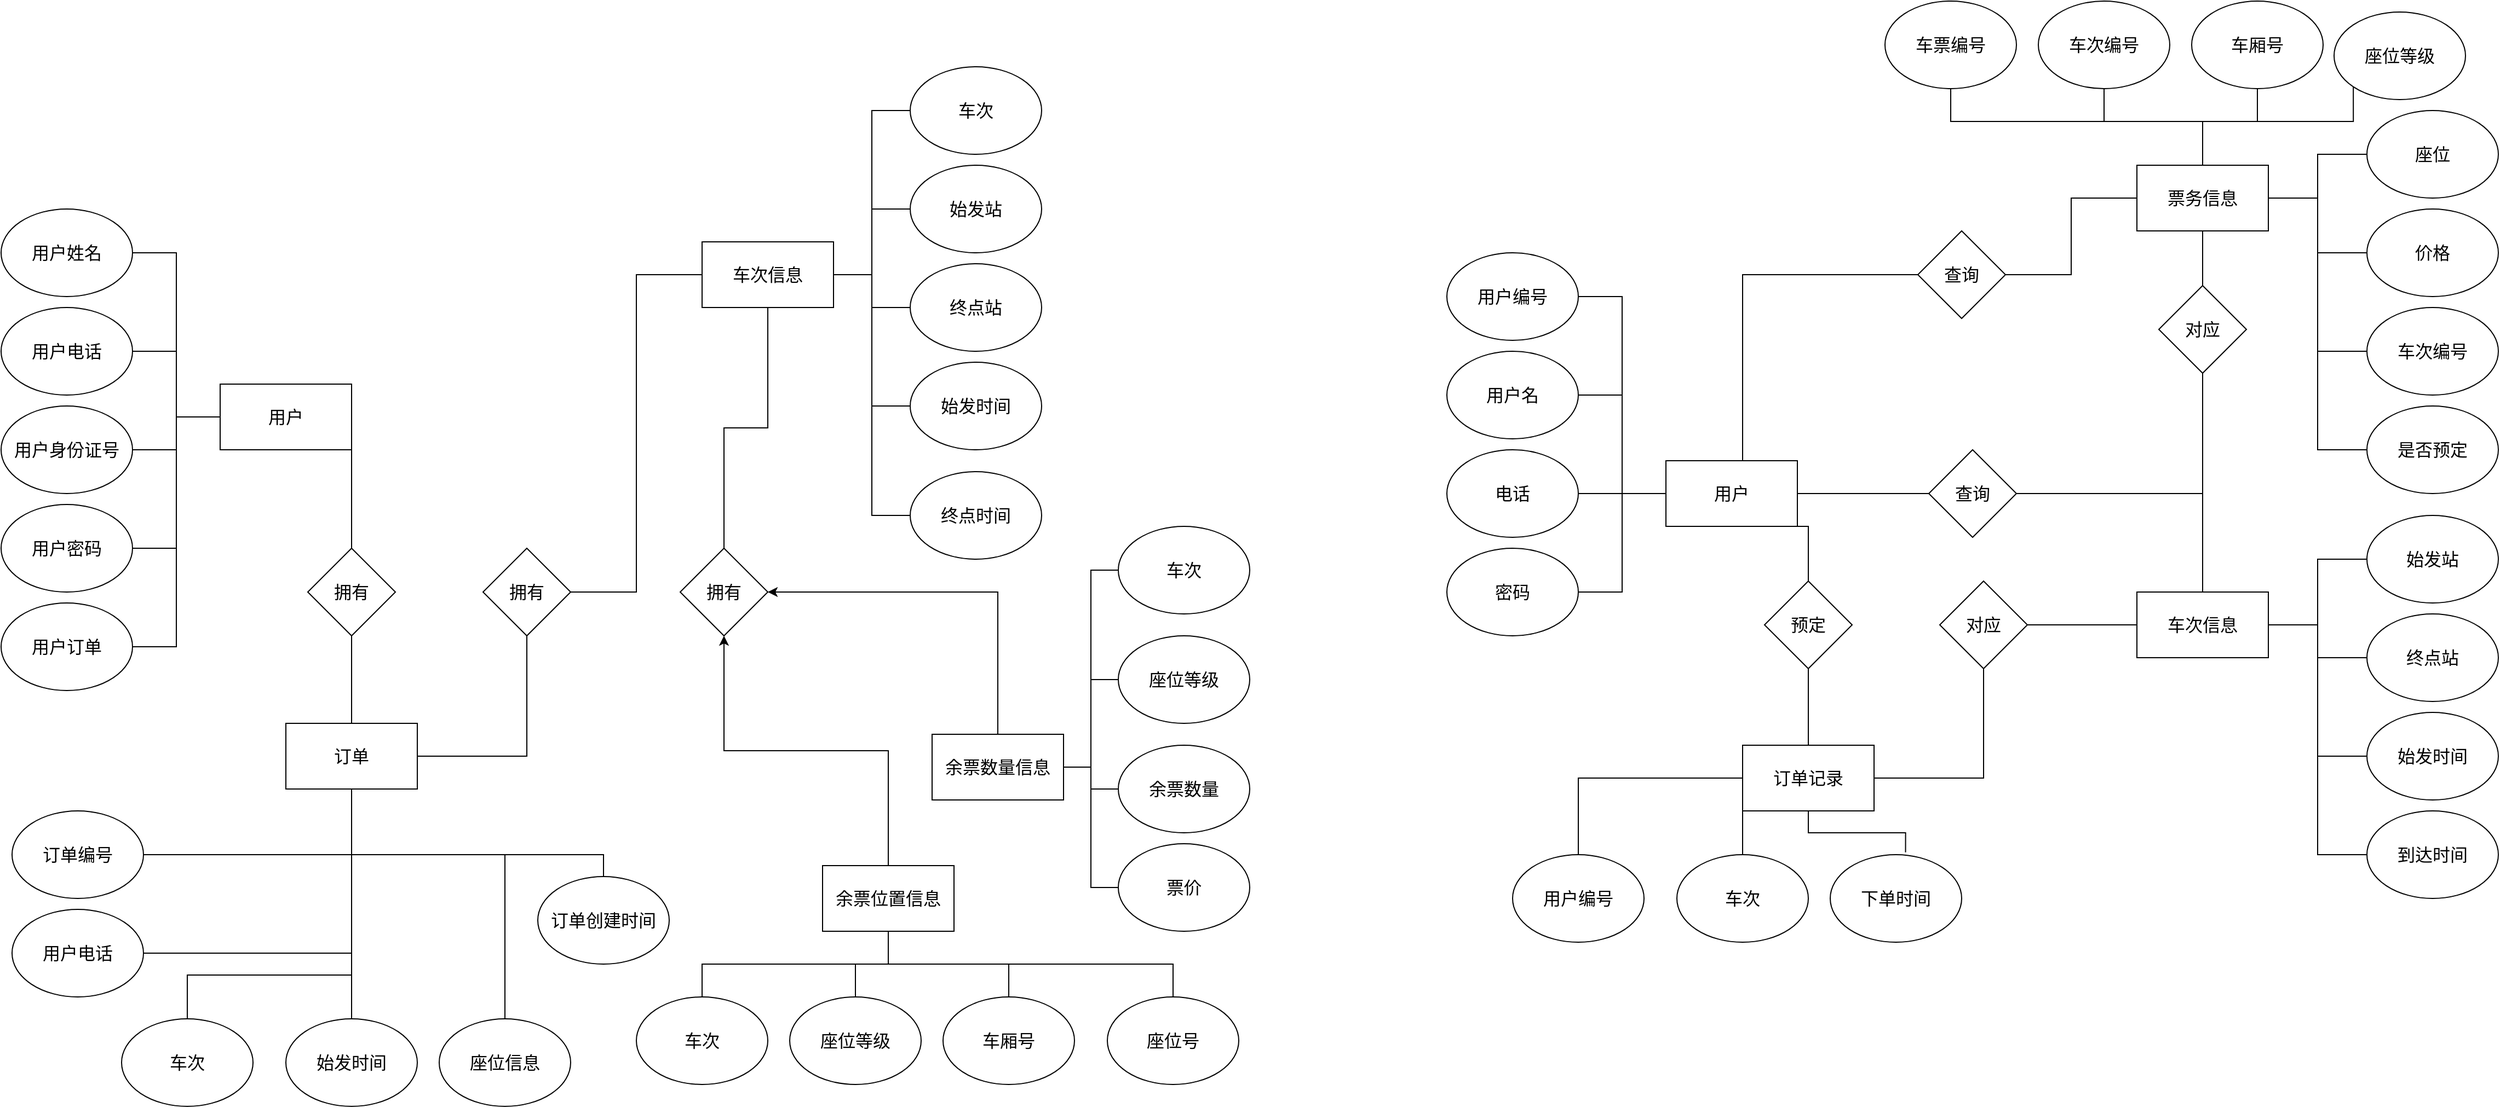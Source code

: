<mxfile version="20.4.2" type="github">
  <diagram id="R2lEEEUBdFMjLlhIrx00" name="Page-1">
    <mxGraphModel dx="1673" dy="1931" grid="1" gridSize="10" guides="1" tooltips="1" connect="1" arrows="1" fold="1" page="1" pageScale="1" pageWidth="850" pageHeight="1100" math="0" shadow="0" extFonts="Permanent Marker^https://fonts.googleapis.com/css?family=Permanent+Marker">
      <root>
        <mxCell id="0" />
        <mxCell id="1" parent="0" />
        <mxCell id="SA7tYLyuMvEPq6KlVRxl-7" style="edgeStyle=orthogonalEdgeStyle;rounded=0;orthogonalLoop=1;jettySize=auto;html=1;exitX=0;exitY=0.5;exitDx=0;exitDy=0;entryX=1;entryY=0.5;entryDx=0;entryDy=0;fontSize=16;endArrow=none;endFill=0;" edge="1" parent="1" source="SA7tYLyuMvEPq6KlVRxl-1" target="SA7tYLyuMvEPq6KlVRxl-2">
          <mxGeometry relative="1" as="geometry" />
        </mxCell>
        <mxCell id="SA7tYLyuMvEPq6KlVRxl-9" style="edgeStyle=orthogonalEdgeStyle;rounded=0;orthogonalLoop=1;jettySize=auto;html=1;entryX=1;entryY=0.5;entryDx=0;entryDy=0;fontSize=16;endArrow=none;endFill=0;" edge="1" parent="1" source="SA7tYLyuMvEPq6KlVRxl-1" target="SA7tYLyuMvEPq6KlVRxl-5">
          <mxGeometry relative="1" as="geometry" />
        </mxCell>
        <mxCell id="SA7tYLyuMvEPq6KlVRxl-10" style="edgeStyle=orthogonalEdgeStyle;rounded=0;orthogonalLoop=1;jettySize=auto;html=1;entryX=1;entryY=0.5;entryDx=0;entryDy=0;fontSize=16;endArrow=none;endFill=0;" edge="1" parent="1" source="SA7tYLyuMvEPq6KlVRxl-1" target="SA7tYLyuMvEPq6KlVRxl-4">
          <mxGeometry relative="1" as="geometry" />
        </mxCell>
        <mxCell id="SA7tYLyuMvEPq6KlVRxl-11" style="edgeStyle=orthogonalEdgeStyle;rounded=0;orthogonalLoop=1;jettySize=auto;html=1;entryX=1;entryY=0.5;entryDx=0;entryDy=0;fontSize=16;endArrow=none;endFill=0;" edge="1" parent="1" source="SA7tYLyuMvEPq6KlVRxl-1" target="SA7tYLyuMvEPq6KlVRxl-6">
          <mxGeometry relative="1" as="geometry" />
        </mxCell>
        <mxCell id="SA7tYLyuMvEPq6KlVRxl-12" style="edgeStyle=orthogonalEdgeStyle;rounded=0;orthogonalLoop=1;jettySize=auto;html=1;entryX=1;entryY=0.5;entryDx=0;entryDy=0;fontSize=16;endArrow=none;endFill=0;" edge="1" parent="1" source="SA7tYLyuMvEPq6KlVRxl-1" target="SA7tYLyuMvEPq6KlVRxl-3">
          <mxGeometry relative="1" as="geometry" />
        </mxCell>
        <mxCell id="SA7tYLyuMvEPq6KlVRxl-1" value="&lt;font style=&quot;font-size: 16px;&quot;&gt;用户&lt;/font&gt;" style="rounded=0;whiteSpace=wrap;html=1;" vertex="1" parent="1">
          <mxGeometry x="240" y="200" width="120" height="60" as="geometry" />
        </mxCell>
        <mxCell id="SA7tYLyuMvEPq6KlVRxl-2" value="用户姓名" style="ellipse;whiteSpace=wrap;html=1;fontSize=16;" vertex="1" parent="1">
          <mxGeometry x="40" y="40" width="120" height="80" as="geometry" />
        </mxCell>
        <mxCell id="SA7tYLyuMvEPq6KlVRxl-3" value="用户订单" style="ellipse;whiteSpace=wrap;html=1;fontSize=16;" vertex="1" parent="1">
          <mxGeometry x="40" y="400" width="120" height="80" as="geometry" />
        </mxCell>
        <mxCell id="SA7tYLyuMvEPq6KlVRxl-4" value="用户电话" style="ellipse;whiteSpace=wrap;html=1;fontSize=16;" vertex="1" parent="1">
          <mxGeometry x="40" y="130" width="120" height="80" as="geometry" />
        </mxCell>
        <mxCell id="SA7tYLyuMvEPq6KlVRxl-5" value="用户身份证号" style="ellipse;whiteSpace=wrap;html=1;fontSize=16;" vertex="1" parent="1">
          <mxGeometry x="40" y="220" width="120" height="80" as="geometry" />
        </mxCell>
        <mxCell id="SA7tYLyuMvEPq6KlVRxl-6" value="用户密码" style="ellipse;whiteSpace=wrap;html=1;fontSize=16;" vertex="1" parent="1">
          <mxGeometry x="40" y="310" width="120" height="80" as="geometry" />
        </mxCell>
        <mxCell id="SA7tYLyuMvEPq6KlVRxl-32" style="edgeStyle=orthogonalEdgeStyle;rounded=0;orthogonalLoop=1;jettySize=auto;html=1;entryX=0;entryY=0.5;entryDx=0;entryDy=0;fontSize=16;endArrow=none;endFill=0;" edge="1" parent="1" source="SA7tYLyuMvEPq6KlVRxl-18" target="SA7tYLyuMvEPq6KlVRxl-19">
          <mxGeometry relative="1" as="geometry" />
        </mxCell>
        <mxCell id="SA7tYLyuMvEPq6KlVRxl-33" style="edgeStyle=orthogonalEdgeStyle;rounded=0;orthogonalLoop=1;jettySize=auto;html=1;fontSize=16;endArrow=none;endFill=0;" edge="1" parent="1" source="SA7tYLyuMvEPq6KlVRxl-18" target="SA7tYLyuMvEPq6KlVRxl-22">
          <mxGeometry relative="1" as="geometry" />
        </mxCell>
        <mxCell id="SA7tYLyuMvEPq6KlVRxl-34" style="edgeStyle=orthogonalEdgeStyle;rounded=0;orthogonalLoop=1;jettySize=auto;html=1;entryX=0;entryY=0.5;entryDx=0;entryDy=0;fontSize=16;endArrow=none;endFill=0;" edge="1" parent="1" source="SA7tYLyuMvEPq6KlVRxl-18" target="SA7tYLyuMvEPq6KlVRxl-23">
          <mxGeometry relative="1" as="geometry" />
        </mxCell>
        <mxCell id="SA7tYLyuMvEPq6KlVRxl-35" style="edgeStyle=orthogonalEdgeStyle;rounded=0;orthogonalLoop=1;jettySize=auto;html=1;entryX=0;entryY=0.5;entryDx=0;entryDy=0;fontSize=16;endArrow=none;endFill=0;" edge="1" parent="1" source="SA7tYLyuMvEPq6KlVRxl-18" target="SA7tYLyuMvEPq6KlVRxl-20">
          <mxGeometry relative="1" as="geometry" />
        </mxCell>
        <mxCell id="SA7tYLyuMvEPq6KlVRxl-36" style="edgeStyle=orthogonalEdgeStyle;rounded=0;orthogonalLoop=1;jettySize=auto;html=1;entryX=0;entryY=0.5;entryDx=0;entryDy=0;fontSize=16;endArrow=none;endFill=0;" edge="1" parent="1" source="SA7tYLyuMvEPq6KlVRxl-18" target="SA7tYLyuMvEPq6KlVRxl-25">
          <mxGeometry relative="1" as="geometry" />
        </mxCell>
        <mxCell id="SA7tYLyuMvEPq6KlVRxl-18" value="&lt;span style=&quot;font-size: 16px;&quot;&gt;车次信息&lt;/span&gt;" style="rounded=0;whiteSpace=wrap;html=1;" vertex="1" parent="1">
          <mxGeometry x="680" y="70" width="120" height="60" as="geometry" />
        </mxCell>
        <mxCell id="SA7tYLyuMvEPq6KlVRxl-19" value="车次" style="ellipse;whiteSpace=wrap;html=1;fontSize=16;" vertex="1" parent="1">
          <mxGeometry x="870" y="-90" width="120" height="80" as="geometry" />
        </mxCell>
        <mxCell id="SA7tYLyuMvEPq6KlVRxl-20" value="始发时间" style="ellipse;whiteSpace=wrap;html=1;fontSize=16;" vertex="1" parent="1">
          <mxGeometry x="870" y="180" width="120" height="80" as="geometry" />
        </mxCell>
        <mxCell id="SA7tYLyuMvEPq6KlVRxl-22" value="始发站" style="ellipse;whiteSpace=wrap;html=1;fontSize=16;" vertex="1" parent="1">
          <mxGeometry x="870" width="120" height="80" as="geometry" />
        </mxCell>
        <mxCell id="SA7tYLyuMvEPq6KlVRxl-23" value="终点站" style="ellipse;whiteSpace=wrap;html=1;fontSize=16;" vertex="1" parent="1">
          <mxGeometry x="870" y="90" width="120" height="80" as="geometry" />
        </mxCell>
        <mxCell id="SA7tYLyuMvEPq6KlVRxl-40" style="edgeStyle=orthogonalEdgeStyle;rounded=0;orthogonalLoop=1;jettySize=auto;html=1;exitX=0.5;exitY=1;exitDx=0;exitDy=0;entryX=1;entryY=0.5;entryDx=0;entryDy=0;fontSize=16;endArrow=none;endFill=0;" edge="1" parent="1" source="SA7tYLyuMvEPq6KlVRxl-24" target="SA7tYLyuMvEPq6KlVRxl-26">
          <mxGeometry relative="1" as="geometry">
            <Array as="points">
              <mxPoint x="360" y="630" />
            </Array>
          </mxGeometry>
        </mxCell>
        <mxCell id="SA7tYLyuMvEPq6KlVRxl-42" style="edgeStyle=orthogonalEdgeStyle;rounded=0;orthogonalLoop=1;jettySize=auto;html=1;entryX=1;entryY=0.5;entryDx=0;entryDy=0;fontSize=16;endArrow=none;endFill=0;" edge="1" parent="1" source="SA7tYLyuMvEPq6KlVRxl-24" target="SA7tYLyuMvEPq6KlVRxl-37">
          <mxGeometry relative="1" as="geometry">
            <Array as="points">
              <mxPoint x="360" y="720" />
            </Array>
          </mxGeometry>
        </mxCell>
        <mxCell id="SA7tYLyuMvEPq6KlVRxl-43" style="edgeStyle=orthogonalEdgeStyle;rounded=0;orthogonalLoop=1;jettySize=auto;html=1;entryX=0.5;entryY=0;entryDx=0;entryDy=0;fontSize=16;endArrow=none;endFill=0;" edge="1" parent="1" source="SA7tYLyuMvEPq6KlVRxl-24" target="SA7tYLyuMvEPq6KlVRxl-38">
          <mxGeometry relative="1" as="geometry">
            <Array as="points">
              <mxPoint x="360" y="740" />
              <mxPoint x="210" y="740" />
            </Array>
          </mxGeometry>
        </mxCell>
        <mxCell id="SA7tYLyuMvEPq6KlVRxl-44" style="edgeStyle=orthogonalEdgeStyle;rounded=0;orthogonalLoop=1;jettySize=auto;html=1;entryX=0.5;entryY=0;entryDx=0;entryDy=0;fontSize=16;endArrow=none;endFill=0;" edge="1" parent="1" source="SA7tYLyuMvEPq6KlVRxl-24" target="SA7tYLyuMvEPq6KlVRxl-39">
          <mxGeometry relative="1" as="geometry" />
        </mxCell>
        <mxCell id="SA7tYLyuMvEPq6KlVRxl-51" style="edgeStyle=orthogonalEdgeStyle;rounded=0;orthogonalLoop=1;jettySize=auto;html=1;entryX=0.5;entryY=1;entryDx=0;entryDy=0;fontSize=16;endArrow=none;endFill=0;" edge="1" parent="1" source="SA7tYLyuMvEPq6KlVRxl-24" target="SA7tYLyuMvEPq6KlVRxl-50">
          <mxGeometry relative="1" as="geometry" />
        </mxCell>
        <mxCell id="SA7tYLyuMvEPq6KlVRxl-54" style="edgeStyle=orthogonalEdgeStyle;rounded=0;orthogonalLoop=1;jettySize=auto;html=1;fontSize=16;endArrow=none;endFill=0;" edge="1" parent="1" source="SA7tYLyuMvEPq6KlVRxl-24" target="SA7tYLyuMvEPq6KlVRxl-53">
          <mxGeometry relative="1" as="geometry">
            <Array as="points">
              <mxPoint x="360" y="630" />
              <mxPoint x="500" y="630" />
            </Array>
          </mxGeometry>
        </mxCell>
        <mxCell id="SA7tYLyuMvEPq6KlVRxl-77" style="edgeStyle=orthogonalEdgeStyle;rounded=0;orthogonalLoop=1;jettySize=auto;html=1;entryX=0.5;entryY=0;entryDx=0;entryDy=0;fontSize=16;endArrow=none;endFill=0;" edge="1" parent="1" source="SA7tYLyuMvEPq6KlVRxl-24" target="SA7tYLyuMvEPq6KlVRxl-76">
          <mxGeometry relative="1" as="geometry">
            <Array as="points">
              <mxPoint x="360" y="630" />
              <mxPoint x="590" y="630" />
            </Array>
          </mxGeometry>
        </mxCell>
        <mxCell id="SA7tYLyuMvEPq6KlVRxl-78" style="edgeStyle=orthogonalEdgeStyle;rounded=0;orthogonalLoop=1;jettySize=auto;html=1;entryX=0.5;entryY=1;entryDx=0;entryDy=0;fontSize=16;endArrow=none;endFill=0;" edge="1" parent="1" source="SA7tYLyuMvEPq6KlVRxl-24" target="SA7tYLyuMvEPq6KlVRxl-27">
          <mxGeometry relative="1" as="geometry" />
        </mxCell>
        <mxCell id="SA7tYLyuMvEPq6KlVRxl-24" value="&lt;span style=&quot;font-size: 16px;&quot;&gt;订单&lt;/span&gt;" style="rounded=0;whiteSpace=wrap;html=1;" vertex="1" parent="1">
          <mxGeometry x="300" y="510" width="120" height="60" as="geometry" />
        </mxCell>
        <mxCell id="SA7tYLyuMvEPq6KlVRxl-25" value="终点时间" style="ellipse;whiteSpace=wrap;html=1;fontSize=16;" vertex="1" parent="1">
          <mxGeometry x="870" y="280" width="120" height="80" as="geometry" />
        </mxCell>
        <mxCell id="SA7tYLyuMvEPq6KlVRxl-26" value="订单编号" style="ellipse;whiteSpace=wrap;html=1;fontSize=16;" vertex="1" parent="1">
          <mxGeometry x="50" y="590" width="120" height="80" as="geometry" />
        </mxCell>
        <mxCell id="SA7tYLyuMvEPq6KlVRxl-30" style="edgeStyle=orthogonalEdgeStyle;rounded=0;orthogonalLoop=1;jettySize=auto;html=1;exitX=0.5;exitY=0;exitDx=0;exitDy=0;entryX=1;entryY=1;entryDx=0;entryDy=0;fontSize=16;endArrow=none;endFill=0;" edge="1" parent="1" source="SA7tYLyuMvEPq6KlVRxl-27" target="SA7tYLyuMvEPq6KlVRxl-1">
          <mxGeometry relative="1" as="geometry">
            <Array as="points">
              <mxPoint x="360" y="310" />
              <mxPoint x="360" y="310" />
            </Array>
          </mxGeometry>
        </mxCell>
        <mxCell id="SA7tYLyuMvEPq6KlVRxl-27" value="拥有" style="rhombus;whiteSpace=wrap;html=1;fontSize=16;" vertex="1" parent="1">
          <mxGeometry x="320" y="350" width="80" height="80" as="geometry" />
        </mxCell>
        <mxCell id="SA7tYLyuMvEPq6KlVRxl-37" value="用户电话" style="ellipse;whiteSpace=wrap;html=1;fontSize=16;" vertex="1" parent="1">
          <mxGeometry x="50" y="680" width="120" height="80" as="geometry" />
        </mxCell>
        <mxCell id="SA7tYLyuMvEPq6KlVRxl-38" value="车次" style="ellipse;whiteSpace=wrap;html=1;fontSize=16;" vertex="1" parent="1">
          <mxGeometry x="150" y="780" width="120" height="80" as="geometry" />
        </mxCell>
        <mxCell id="SA7tYLyuMvEPq6KlVRxl-39" value="始发时间" style="ellipse;whiteSpace=wrap;html=1;fontSize=16;" vertex="1" parent="1">
          <mxGeometry x="300" y="780" width="120" height="80" as="geometry" />
        </mxCell>
        <mxCell id="SA7tYLyuMvEPq6KlVRxl-73" style="edgeStyle=orthogonalEdgeStyle;rounded=0;orthogonalLoop=1;jettySize=auto;html=1;exitX=0.5;exitY=0;exitDx=0;exitDy=0;fontSize=16;endArrow=none;endFill=0;" edge="1" parent="1" source="SA7tYLyuMvEPq6KlVRxl-48" target="SA7tYLyuMvEPq6KlVRxl-18">
          <mxGeometry relative="1" as="geometry" />
        </mxCell>
        <mxCell id="SA7tYLyuMvEPq6KlVRxl-48" value="拥有" style="rhombus;whiteSpace=wrap;html=1;fontSize=16;" vertex="1" parent="1">
          <mxGeometry x="660" y="350" width="80" height="80" as="geometry" />
        </mxCell>
        <mxCell id="SA7tYLyuMvEPq6KlVRxl-52" style="edgeStyle=orthogonalEdgeStyle;rounded=0;orthogonalLoop=1;jettySize=auto;html=1;entryX=0;entryY=0.5;entryDx=0;entryDy=0;fontSize=16;endArrow=none;endFill=0;" edge="1" parent="1" source="SA7tYLyuMvEPq6KlVRxl-50" target="SA7tYLyuMvEPq6KlVRxl-18">
          <mxGeometry relative="1" as="geometry" />
        </mxCell>
        <mxCell id="SA7tYLyuMvEPq6KlVRxl-50" value="拥有" style="rhombus;whiteSpace=wrap;html=1;fontSize=16;" vertex="1" parent="1">
          <mxGeometry x="480" y="350" width="80" height="80" as="geometry" />
        </mxCell>
        <mxCell id="SA7tYLyuMvEPq6KlVRxl-53" value="座位信息" style="ellipse;whiteSpace=wrap;html=1;fontSize=16;" vertex="1" parent="1">
          <mxGeometry x="440" y="780" width="120" height="80" as="geometry" />
        </mxCell>
        <mxCell id="SA7tYLyuMvEPq6KlVRxl-55" value="车次" style="ellipse;whiteSpace=wrap;html=1;fontSize=16;" vertex="1" parent="1">
          <mxGeometry x="620" y="760" width="120" height="80" as="geometry" />
        </mxCell>
        <mxCell id="SA7tYLyuMvEPq6KlVRxl-56" value="座位等级" style="ellipse;whiteSpace=wrap;html=1;fontSize=16;" vertex="1" parent="1">
          <mxGeometry x="760" y="760" width="120" height="80" as="geometry" />
        </mxCell>
        <mxCell id="SA7tYLyuMvEPq6KlVRxl-57" value="车厢号" style="ellipse;whiteSpace=wrap;html=1;fontSize=16;" vertex="1" parent="1">
          <mxGeometry x="900" y="760" width="120" height="80" as="geometry" />
        </mxCell>
        <mxCell id="SA7tYLyuMvEPq6KlVRxl-58" value="座位号" style="ellipse;whiteSpace=wrap;html=1;fontSize=16;" vertex="1" parent="1">
          <mxGeometry x="1050" y="760" width="120" height="80" as="geometry" />
        </mxCell>
        <mxCell id="SA7tYLyuMvEPq6KlVRxl-69" style="edgeStyle=orthogonalEdgeStyle;rounded=0;orthogonalLoop=1;jettySize=auto;html=1;entryX=0.5;entryY=0;entryDx=0;entryDy=0;fontSize=16;endArrow=none;endFill=0;" edge="1" parent="1" source="SA7tYLyuMvEPq6KlVRxl-59" target="SA7tYLyuMvEPq6KlVRxl-55">
          <mxGeometry relative="1" as="geometry">
            <Array as="points">
              <mxPoint x="850" y="730" />
              <mxPoint x="680" y="730" />
            </Array>
          </mxGeometry>
        </mxCell>
        <mxCell id="SA7tYLyuMvEPq6KlVRxl-70" style="edgeStyle=orthogonalEdgeStyle;rounded=0;orthogonalLoop=1;jettySize=auto;html=1;entryX=0.5;entryY=0;entryDx=0;entryDy=0;fontSize=16;endArrow=none;endFill=0;" edge="1" parent="1" source="SA7tYLyuMvEPq6KlVRxl-59" target="SA7tYLyuMvEPq6KlVRxl-56">
          <mxGeometry relative="1" as="geometry" />
        </mxCell>
        <mxCell id="SA7tYLyuMvEPq6KlVRxl-71" style="edgeStyle=orthogonalEdgeStyle;rounded=0;orthogonalLoop=1;jettySize=auto;html=1;entryX=0.5;entryY=0;entryDx=0;entryDy=0;fontSize=16;endArrow=none;endFill=0;" edge="1" parent="1" source="SA7tYLyuMvEPq6KlVRxl-59" target="SA7tYLyuMvEPq6KlVRxl-57">
          <mxGeometry relative="1" as="geometry" />
        </mxCell>
        <mxCell id="SA7tYLyuMvEPq6KlVRxl-72" style="edgeStyle=orthogonalEdgeStyle;rounded=0;orthogonalLoop=1;jettySize=auto;html=1;fontSize=16;endArrow=none;endFill=0;" edge="1" parent="1" source="SA7tYLyuMvEPq6KlVRxl-59" target="SA7tYLyuMvEPq6KlVRxl-58">
          <mxGeometry relative="1" as="geometry">
            <Array as="points">
              <mxPoint x="850" y="730" />
              <mxPoint x="1110" y="730" />
            </Array>
          </mxGeometry>
        </mxCell>
        <mxCell id="SA7tYLyuMvEPq6KlVRxl-74" style="edgeStyle=orthogonalEdgeStyle;rounded=0;orthogonalLoop=1;jettySize=auto;html=1;exitX=0.5;exitY=0;exitDx=0;exitDy=0;entryX=0.5;entryY=1;entryDx=0;entryDy=0;fontSize=16;" edge="1" parent="1" source="SA7tYLyuMvEPq6KlVRxl-59" target="SA7tYLyuMvEPq6KlVRxl-48">
          <mxGeometry relative="1" as="geometry" />
        </mxCell>
        <mxCell id="SA7tYLyuMvEPq6KlVRxl-59" value="余票位置信息&lt;span style=&quot;color: rgba(0, 0, 0, 0); font-family: monospace; font-size: 0px; text-align: start;&quot;&gt;%3CmxGraphModel%3E%3Croot%3E%3CmxCell%20id%3D%220%22%2F%3E%3CmxCell%20id%3D%221%22%20parent%3D%220%22%2F%3E%3CmxCell%20id%3D%222%22%20value%3D%22%26lt%3Bspan%20style%3D%26quot%3Bfont-size%3A%2016px%3B%26quot%3B%26gt%3B%E5%88%97%E8%BD%A6%26lt%3B%2Fspan%26gt%3B%22%20style%3D%22rounded%3D0%3BwhiteSpace%3Dwrap%3Bhtml%3D1%3B%22%20vertex%3D%221%22%20parent%3D%221%22%3E%3CmxGeometry%20x%3D%22640%22%20y%3D%22210%22%20width%3D%22120%22%20height%3D%2260%22%20as%3D%22geometry%22%2F%3E%3C%2FmxCell%3E%3C%2Froot%3E%3C%2FmxGraphModel%3E&lt;/span&gt;" style="rounded=0;whiteSpace=wrap;html=1;fontSize=16;" vertex="1" parent="1">
          <mxGeometry x="790" y="640" width="120" height="60" as="geometry" />
        </mxCell>
        <mxCell id="SA7tYLyuMvEPq6KlVRxl-65" style="edgeStyle=orthogonalEdgeStyle;rounded=0;orthogonalLoop=1;jettySize=auto;html=1;exitX=1;exitY=0.5;exitDx=0;exitDy=0;entryX=0;entryY=0.5;entryDx=0;entryDy=0;fontSize=16;endArrow=none;endFill=0;" edge="1" parent="1" source="SA7tYLyuMvEPq6KlVRxl-60" target="SA7tYLyuMvEPq6KlVRxl-61">
          <mxGeometry relative="1" as="geometry" />
        </mxCell>
        <mxCell id="SA7tYLyuMvEPq6KlVRxl-66" style="edgeStyle=orthogonalEdgeStyle;rounded=0;orthogonalLoop=1;jettySize=auto;html=1;entryX=0;entryY=0.5;entryDx=0;entryDy=0;fontSize=16;endArrow=none;endFill=0;" edge="1" parent="1" source="SA7tYLyuMvEPq6KlVRxl-60" target="SA7tYLyuMvEPq6KlVRxl-62">
          <mxGeometry relative="1" as="geometry" />
        </mxCell>
        <mxCell id="SA7tYLyuMvEPq6KlVRxl-67" style="edgeStyle=orthogonalEdgeStyle;rounded=0;orthogonalLoop=1;jettySize=auto;html=1;entryX=0;entryY=0.5;entryDx=0;entryDy=0;fontSize=16;endArrow=none;endFill=0;" edge="1" parent="1" source="SA7tYLyuMvEPq6KlVRxl-60" target="SA7tYLyuMvEPq6KlVRxl-63">
          <mxGeometry relative="1" as="geometry" />
        </mxCell>
        <mxCell id="SA7tYLyuMvEPq6KlVRxl-68" style="edgeStyle=orthogonalEdgeStyle;rounded=0;orthogonalLoop=1;jettySize=auto;html=1;entryX=0;entryY=0.5;entryDx=0;entryDy=0;fontSize=16;endArrow=none;endFill=0;" edge="1" parent="1" source="SA7tYLyuMvEPq6KlVRxl-60" target="SA7tYLyuMvEPq6KlVRxl-64">
          <mxGeometry relative="1" as="geometry" />
        </mxCell>
        <mxCell id="SA7tYLyuMvEPq6KlVRxl-75" style="edgeStyle=orthogonalEdgeStyle;rounded=0;orthogonalLoop=1;jettySize=auto;html=1;entryX=1;entryY=0.5;entryDx=0;entryDy=0;fontSize=16;" edge="1" parent="1" source="SA7tYLyuMvEPq6KlVRxl-60" target="SA7tYLyuMvEPq6KlVRxl-48">
          <mxGeometry relative="1" as="geometry">
            <Array as="points">
              <mxPoint x="950" y="390" />
            </Array>
          </mxGeometry>
        </mxCell>
        <mxCell id="SA7tYLyuMvEPq6KlVRxl-60" value="余票数量信息&lt;span style=&quot;color: rgba(0, 0, 0, 0); font-family: monospace; font-size: 0px; text-align: start;&quot;&gt;%3CmxGraphModel%3E%3Croot%3E%3CmxCell%20id%3D%220%22%2F%3E%3CmxCell%20id%3D%221%22%20parent%3D%220%22%2F%3E%3CmxCell%20id%3D%222%22%20value%3D%22%26lt%3Bspan%20style%3D%26quot%3Bfont-size%3A%2016px%3B%26quot%3B%26gt%3B%E5%88%97%E8%BD%A6%26lt%3B%2Fspan%26gt%3B%22%20style%3D%22rounded%3D0%3BwhiteSpace%3Dwrap%3Bhtml%3D1%3B%22%20vertex%3D%221%22%20parent%3D%221%22%3E%3CmxGeometry%20x%3D%22640%22%20y%3D%22210%22%20width%3D%22120%22%20height%3D%2260%22%20as%3D%22geometry%22%2F%3E%3C%2FmxCell%3E%3C%2Froot%3E%3C%2FmxGraphModel%3E&lt;/span&gt;" style="rounded=0;whiteSpace=wrap;html=1;fontSize=16;" vertex="1" parent="1">
          <mxGeometry x="890" y="520" width="120" height="60" as="geometry" />
        </mxCell>
        <mxCell id="SA7tYLyuMvEPq6KlVRxl-61" value="车次" style="ellipse;whiteSpace=wrap;html=1;fontSize=16;" vertex="1" parent="1">
          <mxGeometry x="1060" y="330" width="120" height="80" as="geometry" />
        </mxCell>
        <mxCell id="SA7tYLyuMvEPq6KlVRxl-62" value="座位等级" style="ellipse;whiteSpace=wrap;html=1;fontSize=16;" vertex="1" parent="1">
          <mxGeometry x="1060" y="430" width="120" height="80" as="geometry" />
        </mxCell>
        <mxCell id="SA7tYLyuMvEPq6KlVRxl-63" value="余票数量" style="ellipse;whiteSpace=wrap;html=1;fontSize=16;" vertex="1" parent="1">
          <mxGeometry x="1060" y="530" width="120" height="80" as="geometry" />
        </mxCell>
        <mxCell id="SA7tYLyuMvEPq6KlVRxl-64" value="票价" style="ellipse;whiteSpace=wrap;html=1;fontSize=16;" vertex="1" parent="1">
          <mxGeometry x="1060" y="620" width="120" height="80" as="geometry" />
        </mxCell>
        <mxCell id="SA7tYLyuMvEPq6KlVRxl-76" value="订单创建时间" style="ellipse;whiteSpace=wrap;html=1;fontSize=16;" vertex="1" parent="1">
          <mxGeometry x="530" y="650" width="120" height="80" as="geometry" />
        </mxCell>
        <mxCell id="SA7tYLyuMvEPq6KlVRxl-93" style="edgeStyle=orthogonalEdgeStyle;rounded=0;orthogonalLoop=1;jettySize=auto;html=1;fontSize=16;endArrow=none;endFill=0;" edge="1" parent="1" source="SA7tYLyuMvEPq6KlVRxl-79" target="SA7tYLyuMvEPq6KlVRxl-92">
          <mxGeometry relative="1" as="geometry" />
        </mxCell>
        <mxCell id="SA7tYLyuMvEPq6KlVRxl-98" style="edgeStyle=orthogonalEdgeStyle;rounded=0;orthogonalLoop=1;jettySize=auto;html=1;entryX=0;entryY=0.5;entryDx=0;entryDy=0;fontSize=16;endArrow=none;endFill=0;exitX=0.5;exitY=0;exitDx=0;exitDy=0;" edge="1" parent="1" source="SA7tYLyuMvEPq6KlVRxl-79" target="SA7tYLyuMvEPq6KlVRxl-97">
          <mxGeometry relative="1" as="geometry">
            <Array as="points">
              <mxPoint x="1630" y="100" />
            </Array>
          </mxGeometry>
        </mxCell>
        <mxCell id="SA7tYLyuMvEPq6KlVRxl-135" style="edgeStyle=orthogonalEdgeStyle;rounded=0;orthogonalLoop=1;jettySize=auto;html=1;entryX=1;entryY=0.5;entryDx=0;entryDy=0;fontSize=16;endArrow=none;endFill=0;" edge="1" parent="1" source="SA7tYLyuMvEPq6KlVRxl-79" target="SA7tYLyuMvEPq6KlVRxl-102">
          <mxGeometry relative="1" as="geometry" />
        </mxCell>
        <mxCell id="SA7tYLyuMvEPq6KlVRxl-136" style="edgeStyle=orthogonalEdgeStyle;rounded=0;orthogonalLoop=1;jettySize=auto;html=1;entryX=1;entryY=0.5;entryDx=0;entryDy=0;fontSize=16;endArrow=none;endFill=0;" edge="1" parent="1" source="SA7tYLyuMvEPq6KlVRxl-79" target="SA7tYLyuMvEPq6KlVRxl-103">
          <mxGeometry relative="1" as="geometry" />
        </mxCell>
        <mxCell id="SA7tYLyuMvEPq6KlVRxl-137" style="edgeStyle=orthogonalEdgeStyle;rounded=0;orthogonalLoop=1;jettySize=auto;html=1;fontSize=16;endArrow=none;endFill=0;" edge="1" parent="1" source="SA7tYLyuMvEPq6KlVRxl-79" target="SA7tYLyuMvEPq6KlVRxl-104">
          <mxGeometry relative="1" as="geometry" />
        </mxCell>
        <mxCell id="SA7tYLyuMvEPq6KlVRxl-138" style="edgeStyle=orthogonalEdgeStyle;rounded=0;orthogonalLoop=1;jettySize=auto;html=1;entryX=1;entryY=0.5;entryDx=0;entryDy=0;fontSize=16;endArrow=none;endFill=0;" edge="1" parent="1" source="SA7tYLyuMvEPq6KlVRxl-79" target="SA7tYLyuMvEPq6KlVRxl-105">
          <mxGeometry relative="1" as="geometry" />
        </mxCell>
        <mxCell id="SA7tYLyuMvEPq6KlVRxl-79" value="&lt;font style=&quot;font-size: 16px;&quot;&gt;用户&lt;/font&gt;" style="rounded=0;whiteSpace=wrap;html=1;" vertex="1" parent="1">
          <mxGeometry x="1560" y="270" width="120" height="60" as="geometry" />
        </mxCell>
        <mxCell id="SA7tYLyuMvEPq6KlVRxl-96" style="edgeStyle=orthogonalEdgeStyle;rounded=0;orthogonalLoop=1;jettySize=auto;html=1;fontSize=16;endArrow=none;endFill=0;" edge="1" parent="1" source="SA7tYLyuMvEPq6KlVRxl-80" target="SA7tYLyuMvEPq6KlVRxl-87">
          <mxGeometry relative="1" as="geometry" />
        </mxCell>
        <mxCell id="SA7tYLyuMvEPq6KlVRxl-123" style="edgeStyle=orthogonalEdgeStyle;rounded=0;orthogonalLoop=1;jettySize=auto;html=1;fontSize=16;endArrow=none;endFill=0;" edge="1" parent="1" source="SA7tYLyuMvEPq6KlVRxl-80" target="SA7tYLyuMvEPq6KlVRxl-109">
          <mxGeometry relative="1" as="geometry" />
        </mxCell>
        <mxCell id="SA7tYLyuMvEPq6KlVRxl-124" style="edgeStyle=orthogonalEdgeStyle;rounded=0;orthogonalLoop=1;jettySize=auto;html=1;fontSize=16;endArrow=none;endFill=0;" edge="1" parent="1" source="SA7tYLyuMvEPq6KlVRxl-80" target="SA7tYLyuMvEPq6KlVRxl-110">
          <mxGeometry relative="1" as="geometry" />
        </mxCell>
        <mxCell id="SA7tYLyuMvEPq6KlVRxl-125" style="edgeStyle=orthogonalEdgeStyle;rounded=0;orthogonalLoop=1;jettySize=auto;html=1;entryX=0;entryY=0.5;entryDx=0;entryDy=0;fontSize=16;endArrow=none;endFill=0;" edge="1" parent="1" source="SA7tYLyuMvEPq6KlVRxl-80" target="SA7tYLyuMvEPq6KlVRxl-111">
          <mxGeometry relative="1" as="geometry" />
        </mxCell>
        <mxCell id="SA7tYLyuMvEPq6KlVRxl-126" style="edgeStyle=orthogonalEdgeStyle;rounded=0;orthogonalLoop=1;jettySize=auto;html=1;entryX=0;entryY=0.5;entryDx=0;entryDy=0;fontSize=16;endArrow=none;endFill=0;" edge="1" parent="1" source="SA7tYLyuMvEPq6KlVRxl-80" target="SA7tYLyuMvEPq6KlVRxl-112">
          <mxGeometry relative="1" as="geometry" />
        </mxCell>
        <mxCell id="SA7tYLyuMvEPq6KlVRxl-80" value="&lt;span style=&quot;font-size: 16px;&quot;&gt;车次信息&lt;/span&gt;" style="rounded=0;whiteSpace=wrap;html=1;" vertex="1" parent="1">
          <mxGeometry x="1990" y="390" width="120" height="60" as="geometry" />
        </mxCell>
        <mxCell id="SA7tYLyuMvEPq6KlVRxl-81" style="edgeStyle=orthogonalEdgeStyle;rounded=0;orthogonalLoop=1;jettySize=auto;html=1;entryX=0.5;entryY=1;entryDx=0;entryDy=0;fontSize=16;endArrow=none;endFill=0;" edge="1" parent="1" source="SA7tYLyuMvEPq6KlVRxl-83" target="SA7tYLyuMvEPq6KlVRxl-89">
          <mxGeometry relative="1" as="geometry" />
        </mxCell>
        <mxCell id="SA7tYLyuMvEPq6KlVRxl-82" style="edgeStyle=orthogonalEdgeStyle;rounded=0;orthogonalLoop=1;jettySize=auto;html=1;entryX=0.5;entryY=1;entryDx=0;entryDy=0;fontSize=16;endArrow=none;endFill=0;" edge="1" parent="1" source="SA7tYLyuMvEPq6KlVRxl-83" target="SA7tYLyuMvEPq6KlVRxl-85">
          <mxGeometry relative="1" as="geometry" />
        </mxCell>
        <mxCell id="SA7tYLyuMvEPq6KlVRxl-120" style="edgeStyle=orthogonalEdgeStyle;rounded=0;orthogonalLoop=1;jettySize=auto;html=1;fontSize=16;endArrow=none;endFill=0;" edge="1" parent="1" source="SA7tYLyuMvEPq6KlVRxl-83" target="SA7tYLyuMvEPq6KlVRxl-101">
          <mxGeometry relative="1" as="geometry" />
        </mxCell>
        <mxCell id="SA7tYLyuMvEPq6KlVRxl-121" style="edgeStyle=orthogonalEdgeStyle;rounded=0;orthogonalLoop=1;jettySize=auto;html=1;exitX=0;exitY=1;exitDx=0;exitDy=0;fontSize=16;endArrow=none;endFill=0;" edge="1" parent="1" source="SA7tYLyuMvEPq6KlVRxl-83" target="SA7tYLyuMvEPq6KlVRxl-106">
          <mxGeometry relative="1" as="geometry" />
        </mxCell>
        <mxCell id="SA7tYLyuMvEPq6KlVRxl-122" style="edgeStyle=orthogonalEdgeStyle;rounded=0;orthogonalLoop=1;jettySize=auto;html=1;entryX=0.573;entryY=-0.027;entryDx=0;entryDy=0;entryPerimeter=0;fontSize=16;endArrow=none;endFill=0;" edge="1" parent="1" source="SA7tYLyuMvEPq6KlVRxl-83" target="SA7tYLyuMvEPq6KlVRxl-107">
          <mxGeometry relative="1" as="geometry" />
        </mxCell>
        <mxCell id="SA7tYLyuMvEPq6KlVRxl-83" value="&lt;span style=&quot;font-size: 16px;&quot;&gt;订单记录&lt;/span&gt;" style="rounded=0;whiteSpace=wrap;html=1;" vertex="1" parent="1">
          <mxGeometry x="1630" y="530" width="120" height="60" as="geometry" />
        </mxCell>
        <mxCell id="SA7tYLyuMvEPq6KlVRxl-84" style="edgeStyle=orthogonalEdgeStyle;rounded=0;orthogonalLoop=1;jettySize=auto;html=1;exitX=0.5;exitY=0;exitDx=0;exitDy=0;entryX=1;entryY=1;entryDx=0;entryDy=0;fontSize=16;endArrow=none;endFill=0;" edge="1" parent="1" source="SA7tYLyuMvEPq6KlVRxl-85" target="SA7tYLyuMvEPq6KlVRxl-79">
          <mxGeometry relative="1" as="geometry">
            <Array as="points">
              <mxPoint x="1690" y="340" />
              <mxPoint x="1690" y="340" />
            </Array>
          </mxGeometry>
        </mxCell>
        <mxCell id="SA7tYLyuMvEPq6KlVRxl-85" value="预定" style="rhombus;whiteSpace=wrap;html=1;fontSize=16;" vertex="1" parent="1">
          <mxGeometry x="1650" y="380" width="80" height="80" as="geometry" />
        </mxCell>
        <mxCell id="SA7tYLyuMvEPq6KlVRxl-95" style="edgeStyle=orthogonalEdgeStyle;rounded=0;orthogonalLoop=1;jettySize=auto;html=1;fontSize=16;endArrow=none;endFill=0;" edge="1" parent="1" source="SA7tYLyuMvEPq6KlVRxl-87" target="SA7tYLyuMvEPq6KlVRxl-90">
          <mxGeometry relative="1" as="geometry" />
        </mxCell>
        <mxCell id="SA7tYLyuMvEPq6KlVRxl-87" value="对应" style="rhombus;whiteSpace=wrap;html=1;fontSize=16;" vertex="1" parent="1">
          <mxGeometry x="2010" y="110" width="80" height="80" as="geometry" />
        </mxCell>
        <mxCell id="SA7tYLyuMvEPq6KlVRxl-100" style="edgeStyle=orthogonalEdgeStyle;rounded=0;orthogonalLoop=1;jettySize=auto;html=1;fontSize=16;endArrow=none;endFill=0;" edge="1" parent="1" source="SA7tYLyuMvEPq6KlVRxl-89" target="SA7tYLyuMvEPq6KlVRxl-80">
          <mxGeometry relative="1" as="geometry" />
        </mxCell>
        <mxCell id="SA7tYLyuMvEPq6KlVRxl-89" value="对应" style="rhombus;whiteSpace=wrap;html=1;fontSize=16;" vertex="1" parent="1">
          <mxGeometry x="1810" y="380" width="80" height="80" as="geometry" />
        </mxCell>
        <mxCell id="SA7tYLyuMvEPq6KlVRxl-127" style="edgeStyle=orthogonalEdgeStyle;rounded=0;orthogonalLoop=1;jettySize=auto;html=1;fontSize=16;endArrow=none;endFill=0;" edge="1" parent="1" source="SA7tYLyuMvEPq6KlVRxl-90" target="SA7tYLyuMvEPq6KlVRxl-117">
          <mxGeometry relative="1" as="geometry" />
        </mxCell>
        <mxCell id="SA7tYLyuMvEPq6KlVRxl-128" style="edgeStyle=orthogonalEdgeStyle;rounded=0;orthogonalLoop=1;jettySize=auto;html=1;entryX=0.5;entryY=1;entryDx=0;entryDy=0;fontSize=16;endArrow=none;endFill=0;" edge="1" parent="1" source="SA7tYLyuMvEPq6KlVRxl-90" target="SA7tYLyuMvEPq6KlVRxl-113">
          <mxGeometry relative="1" as="geometry">
            <Array as="points">
              <mxPoint x="2050" y="-40" />
              <mxPoint x="1820" y="-40" />
            </Array>
          </mxGeometry>
        </mxCell>
        <mxCell id="SA7tYLyuMvEPq6KlVRxl-129" style="edgeStyle=orthogonalEdgeStyle;rounded=0;orthogonalLoop=1;jettySize=auto;html=1;entryX=0.5;entryY=1;entryDx=0;entryDy=0;fontSize=16;endArrow=none;endFill=0;" edge="1" parent="1" source="SA7tYLyuMvEPq6KlVRxl-90" target="SA7tYLyuMvEPq6KlVRxl-114">
          <mxGeometry relative="1" as="geometry">
            <Array as="points">
              <mxPoint x="2050" y="-40" />
              <mxPoint x="1960" y="-40" />
            </Array>
          </mxGeometry>
        </mxCell>
        <mxCell id="SA7tYLyuMvEPq6KlVRxl-130" style="edgeStyle=orthogonalEdgeStyle;rounded=0;orthogonalLoop=1;jettySize=auto;html=1;fontSize=16;endArrow=none;endFill=0;" edge="1" parent="1" source="SA7tYLyuMvEPq6KlVRxl-90" target="SA7tYLyuMvEPq6KlVRxl-115">
          <mxGeometry relative="1" as="geometry">
            <Array as="points">
              <mxPoint x="2050" y="-40" />
              <mxPoint x="2100" y="-40" />
            </Array>
          </mxGeometry>
        </mxCell>
        <mxCell id="SA7tYLyuMvEPq6KlVRxl-131" style="edgeStyle=orthogonalEdgeStyle;rounded=0;orthogonalLoop=1;jettySize=auto;html=1;entryX=0;entryY=1;entryDx=0;entryDy=0;fontSize=16;endArrow=none;endFill=0;" edge="1" parent="1" source="SA7tYLyuMvEPq6KlVRxl-90" target="SA7tYLyuMvEPq6KlVRxl-116">
          <mxGeometry relative="1" as="geometry">
            <Array as="points">
              <mxPoint x="2050" y="-40" />
              <mxPoint x="2188" y="-40" />
            </Array>
          </mxGeometry>
        </mxCell>
        <mxCell id="SA7tYLyuMvEPq6KlVRxl-132" style="edgeStyle=orthogonalEdgeStyle;rounded=0;orthogonalLoop=1;jettySize=auto;html=1;entryX=0;entryY=0.5;entryDx=0;entryDy=0;fontSize=16;endArrow=none;endFill=0;" edge="1" parent="1" source="SA7tYLyuMvEPq6KlVRxl-90" target="SA7tYLyuMvEPq6KlVRxl-119">
          <mxGeometry relative="1" as="geometry" />
        </mxCell>
        <mxCell id="SA7tYLyuMvEPq6KlVRxl-133" style="edgeStyle=orthogonalEdgeStyle;rounded=0;orthogonalLoop=1;jettySize=auto;html=1;entryX=0;entryY=0.5;entryDx=0;entryDy=0;fontSize=16;endArrow=none;endFill=0;" edge="1" parent="1" source="SA7tYLyuMvEPq6KlVRxl-90" target="SA7tYLyuMvEPq6KlVRxl-108">
          <mxGeometry relative="1" as="geometry" />
        </mxCell>
        <mxCell id="SA7tYLyuMvEPq6KlVRxl-134" style="edgeStyle=orthogonalEdgeStyle;rounded=0;orthogonalLoop=1;jettySize=auto;html=1;entryX=0;entryY=0.5;entryDx=0;entryDy=0;fontSize=16;endArrow=none;endFill=0;" edge="1" parent="1" source="SA7tYLyuMvEPq6KlVRxl-90" target="SA7tYLyuMvEPq6KlVRxl-118">
          <mxGeometry relative="1" as="geometry" />
        </mxCell>
        <mxCell id="SA7tYLyuMvEPq6KlVRxl-90" value="&lt;span style=&quot;font-size: 16px;&quot;&gt;票务信息&lt;/span&gt;" style="rounded=0;whiteSpace=wrap;html=1;" vertex="1" parent="1">
          <mxGeometry x="1990" width="120" height="60" as="geometry" />
        </mxCell>
        <mxCell id="SA7tYLyuMvEPq6KlVRxl-94" style="edgeStyle=orthogonalEdgeStyle;rounded=0;orthogonalLoop=1;jettySize=auto;html=1;entryX=0.5;entryY=0;entryDx=0;entryDy=0;fontSize=16;endArrow=none;endFill=0;" edge="1" parent="1" source="SA7tYLyuMvEPq6KlVRxl-92" target="SA7tYLyuMvEPq6KlVRxl-80">
          <mxGeometry relative="1" as="geometry" />
        </mxCell>
        <mxCell id="SA7tYLyuMvEPq6KlVRxl-92" value="查询" style="rhombus;whiteSpace=wrap;html=1;fontSize=16;" vertex="1" parent="1">
          <mxGeometry x="1800" y="260" width="80" height="80" as="geometry" />
        </mxCell>
        <mxCell id="SA7tYLyuMvEPq6KlVRxl-99" style="edgeStyle=orthogonalEdgeStyle;rounded=0;orthogonalLoop=1;jettySize=auto;html=1;entryX=0;entryY=0.5;entryDx=0;entryDy=0;fontSize=16;endArrow=none;endFill=0;" edge="1" parent="1" source="SA7tYLyuMvEPq6KlVRxl-97" target="SA7tYLyuMvEPq6KlVRxl-90">
          <mxGeometry relative="1" as="geometry" />
        </mxCell>
        <mxCell id="SA7tYLyuMvEPq6KlVRxl-97" value="查询" style="rhombus;whiteSpace=wrap;html=1;fontSize=16;" vertex="1" parent="1">
          <mxGeometry x="1790" y="60" width="80" height="80" as="geometry" />
        </mxCell>
        <mxCell id="SA7tYLyuMvEPq6KlVRxl-101" value="用户编号" style="ellipse;whiteSpace=wrap;html=1;fontSize=16;" vertex="1" parent="1">
          <mxGeometry x="1420" y="630" width="120" height="80" as="geometry" />
        </mxCell>
        <mxCell id="SA7tYLyuMvEPq6KlVRxl-102" value="用户编号" style="ellipse;whiteSpace=wrap;html=1;fontSize=16;" vertex="1" parent="1">
          <mxGeometry x="1360" y="80" width="120" height="80" as="geometry" />
        </mxCell>
        <mxCell id="SA7tYLyuMvEPq6KlVRxl-103" value="用户名" style="ellipse;whiteSpace=wrap;html=1;fontSize=16;" vertex="1" parent="1">
          <mxGeometry x="1360" y="170" width="120" height="80" as="geometry" />
        </mxCell>
        <mxCell id="SA7tYLyuMvEPq6KlVRxl-104" value="电话" style="ellipse;whiteSpace=wrap;html=1;fontSize=16;" vertex="1" parent="1">
          <mxGeometry x="1360" y="260" width="120" height="80" as="geometry" />
        </mxCell>
        <mxCell id="SA7tYLyuMvEPq6KlVRxl-105" value="密码" style="ellipse;whiteSpace=wrap;html=1;fontSize=16;" vertex="1" parent="1">
          <mxGeometry x="1360" y="350" width="120" height="80" as="geometry" />
        </mxCell>
        <mxCell id="SA7tYLyuMvEPq6KlVRxl-106" value="车次" style="ellipse;whiteSpace=wrap;html=1;fontSize=16;" vertex="1" parent="1">
          <mxGeometry x="1570" y="630" width="120" height="80" as="geometry" />
        </mxCell>
        <mxCell id="SA7tYLyuMvEPq6KlVRxl-107" value="下单时间" style="ellipse;whiteSpace=wrap;html=1;fontSize=16;" vertex="1" parent="1">
          <mxGeometry x="1710" y="630" width="120" height="80" as="geometry" />
        </mxCell>
        <mxCell id="SA7tYLyuMvEPq6KlVRxl-108" value="车次编号" style="ellipse;whiteSpace=wrap;html=1;fontSize=16;" vertex="1" parent="1">
          <mxGeometry x="2200" y="130" width="120" height="80" as="geometry" />
        </mxCell>
        <mxCell id="SA7tYLyuMvEPq6KlVRxl-109" value="始发站" style="ellipse;whiteSpace=wrap;html=1;fontSize=16;" vertex="1" parent="1">
          <mxGeometry x="2200" y="320" width="120" height="80" as="geometry" />
        </mxCell>
        <mxCell id="SA7tYLyuMvEPq6KlVRxl-110" value="终点站" style="ellipse;whiteSpace=wrap;html=1;fontSize=16;" vertex="1" parent="1">
          <mxGeometry x="2200" y="410" width="120" height="80" as="geometry" />
        </mxCell>
        <mxCell id="SA7tYLyuMvEPq6KlVRxl-111" value="始发时间" style="ellipse;whiteSpace=wrap;html=1;fontSize=16;" vertex="1" parent="1">
          <mxGeometry x="2200" y="500" width="120" height="80" as="geometry" />
        </mxCell>
        <mxCell id="SA7tYLyuMvEPq6KlVRxl-112" value="到达时间" style="ellipse;whiteSpace=wrap;html=1;fontSize=16;" vertex="1" parent="1">
          <mxGeometry x="2200" y="590" width="120" height="80" as="geometry" />
        </mxCell>
        <mxCell id="SA7tYLyuMvEPq6KlVRxl-113" value="车票编号" style="ellipse;whiteSpace=wrap;html=1;fontSize=16;" vertex="1" parent="1">
          <mxGeometry x="1760" y="-150" width="120" height="80" as="geometry" />
        </mxCell>
        <mxCell id="SA7tYLyuMvEPq6KlVRxl-114" value="车次编号" style="ellipse;whiteSpace=wrap;html=1;fontSize=16;" vertex="1" parent="1">
          <mxGeometry x="1900" y="-150" width="120" height="80" as="geometry" />
        </mxCell>
        <mxCell id="SA7tYLyuMvEPq6KlVRxl-115" value="车厢号" style="ellipse;whiteSpace=wrap;html=1;fontSize=16;" vertex="1" parent="1">
          <mxGeometry x="2040" y="-150" width="120" height="80" as="geometry" />
        </mxCell>
        <mxCell id="SA7tYLyuMvEPq6KlVRxl-116" value="座位等级" style="ellipse;whiteSpace=wrap;html=1;fontSize=16;" vertex="1" parent="1">
          <mxGeometry x="2170" y="-140" width="120" height="80" as="geometry" />
        </mxCell>
        <mxCell id="SA7tYLyuMvEPq6KlVRxl-117" value="座位" style="ellipse;whiteSpace=wrap;html=1;fontSize=16;" vertex="1" parent="1">
          <mxGeometry x="2200" y="-50" width="120" height="80" as="geometry" />
        </mxCell>
        <mxCell id="SA7tYLyuMvEPq6KlVRxl-118" value="价格" style="ellipse;whiteSpace=wrap;html=1;fontSize=16;" vertex="1" parent="1">
          <mxGeometry x="2200" y="40" width="120" height="80" as="geometry" />
        </mxCell>
        <mxCell id="SA7tYLyuMvEPq6KlVRxl-119" value="是否预定" style="ellipse;whiteSpace=wrap;html=1;fontSize=16;" vertex="1" parent="1">
          <mxGeometry x="2200" y="220" width="120" height="80" as="geometry" />
        </mxCell>
      </root>
    </mxGraphModel>
  </diagram>
</mxfile>
